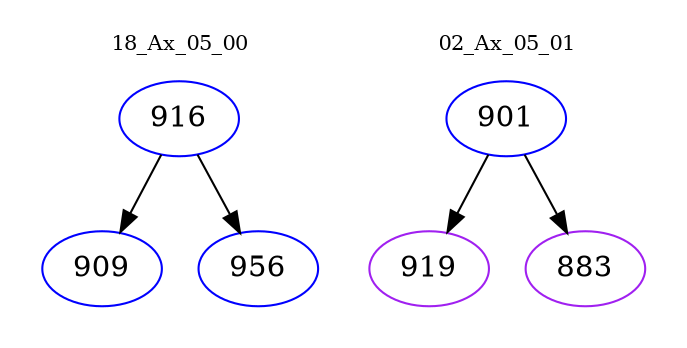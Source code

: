 digraph{
subgraph cluster_0 {
color = white
label = "18_Ax_05_00";
fontsize=10;
T0_916 [label="916", color="blue"]
T0_916 -> T0_909 [color="black"]
T0_909 [label="909", color="blue"]
T0_916 -> T0_956 [color="black"]
T0_956 [label="956", color="blue"]
}
subgraph cluster_1 {
color = white
label = "02_Ax_05_01";
fontsize=10;
T1_901 [label="901", color="blue"]
T1_901 -> T1_919 [color="black"]
T1_919 [label="919", color="purple"]
T1_901 -> T1_883 [color="black"]
T1_883 [label="883", color="purple"]
}
}
